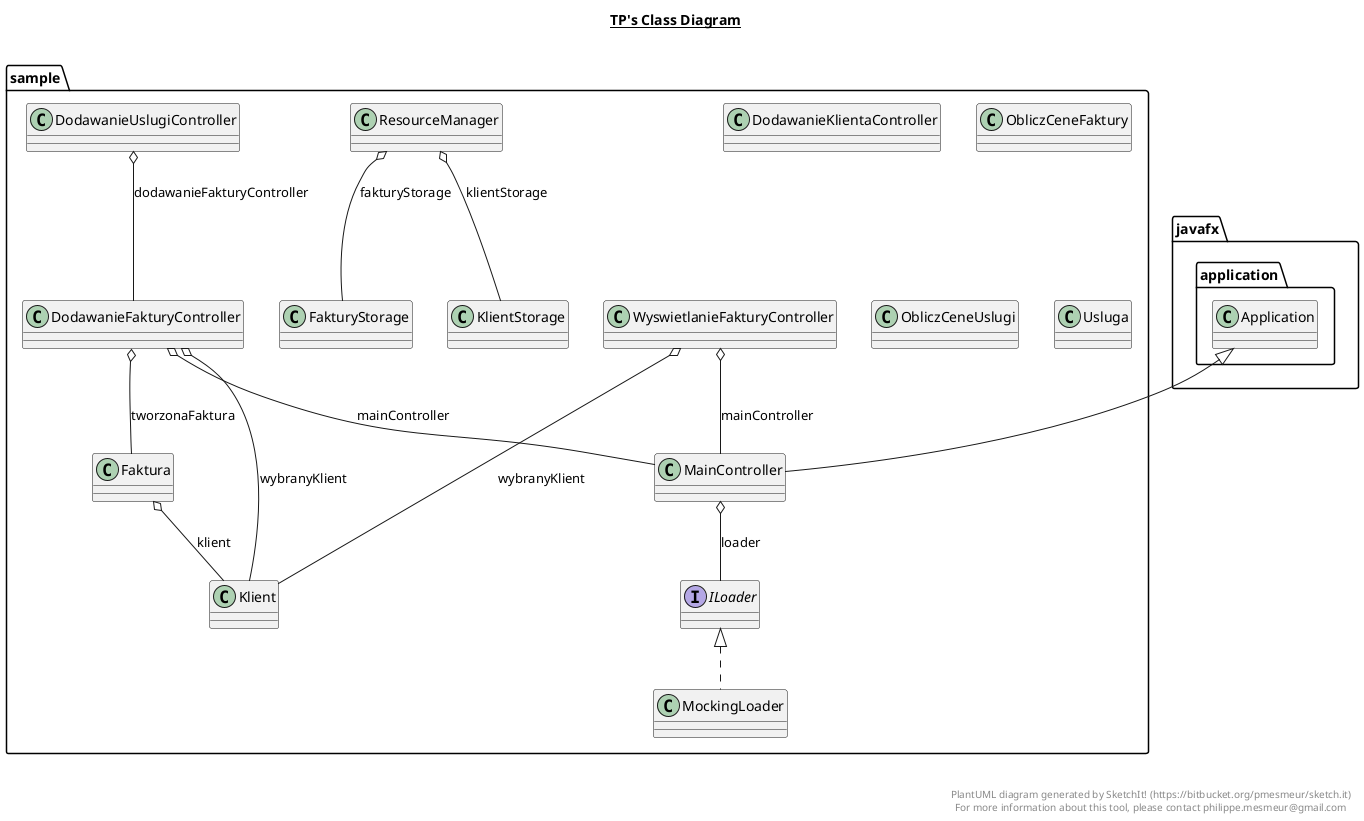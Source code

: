 @startuml

title __TP's Class Diagram__\n

  namespace sample {
    class sample.DodawanieFakturyController {
    }
  }
  

  namespace sample {
    class sample.DodawanieKlientaController {
    }
  }
  

  namespace sample {
    class sample.DodawanieUslugiController {
    }
  }
  

  namespace sample {
    class sample.Faktura {
    }
  }
  

  namespace sample {
    class sample.FakturyStorage {
    }
  }
  

  namespace sample {
    interface sample.ILoader {
    }
  }
  

  namespace sample {
    class sample.Klient {
    }
  }
  

  namespace sample {
    class sample.KlientStorage {
    }
  }
  

  namespace sample {
    class sample.MainController {
    }
  }
  

  namespace sample {
    class sample.MockingLoader {
    }
  }
  

  namespace sample {
    class sample.ObliczCeneFaktury {
    }
  }
  

  namespace sample {
    class sample.ObliczCeneUslugi {
    }
  }
  

  namespace sample {
    class sample.ResourceManager {
    }
  }
  

  namespace sample {
    class sample.Usluga {
    }
  }
  

  namespace sample {
    class sample.WyswietlanieFakturyController {
    }
  }
  

  sample.DodawanieFakturyController o-- sample.MainController : mainController
  sample.DodawanieFakturyController o-- sample.Faktura : tworzonaFaktura
  sample.DodawanieFakturyController o-- sample.Klient : wybranyKlient
  sample.DodawanieUslugiController o-- sample.DodawanieFakturyController : dodawanieFakturyController
  sample.Faktura o-- sample.Klient : klient
  sample.MainController -up-|> javafx.application.Application
  sample.MainController o-- sample.ILoader : loader
  sample.MockingLoader .up.|> sample.ILoader
  sample.ResourceManager o-- sample.FakturyStorage : fakturyStorage
  sample.ResourceManager o-- sample.KlientStorage : klientStorage
  sample.WyswietlanieFakturyController o-- sample.MainController : mainController
  sample.WyswietlanieFakturyController o-- sample.Klient : wybranyKlient


right footer


PlantUML diagram generated by SketchIt! (https://bitbucket.org/pmesmeur/sketch.it)
For more information about this tool, please contact philippe.mesmeur@gmail.com
endfooter

@enduml

